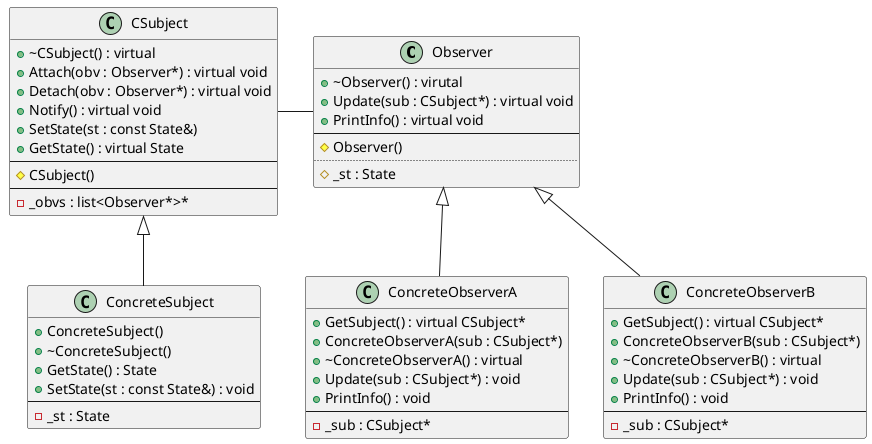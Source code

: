 @startuml Observer

class Observer{
    + ~Observer() : virutal
    + Update(sub : CSubject*) : virtual void
    + PrintInfo() : virtual void
    --
    # Observer()
    ..
    # _st : State
}

class ConcreteObserverA{
    + GetSubject() : virtual CSubject*
    + ConcreteObserverA(sub : CSubject*)
    + ~ConcreteObserverA() : virtual
    + Update(sub : CSubject*) : void
    + PrintInfo() : void 
    --
    - _sub : CSubject*
}

class ConcreteObserverB{
    + GetSubject() : virtual CSubject*
    + ConcreteObserverB(sub : CSubject*)
    + ~ConcreteObserverB() : virtual
    + Update(sub : CSubject*) : void
    + PrintInfo() : void 
    --
    - _sub : CSubject*
}

class CSubject{
    + ~CSubject() : virtual 
    + Attach(obv : Observer*) : virtual void
    + Detach(obv : Observer*) : virtual void
    + Notify() : virtual void
    + SetState(st : const State&)
    + GetState() : virtual State
    --
    # CSubject()
    --
    - _obvs : list<Observer*>*
}

class ConcreteSubject{
    + ConcreteSubject()
    + ~ConcreteSubject()
    + GetState() : State
    + SetState(st : const State&) : void
    --
    - _st : State
}

ConcreteObserverA -up-|> Observer
ConcreteObserverB -up-|> Observer

ConcreteSubject -up-|> CSubject

CSubject -right- Observer

@enduml